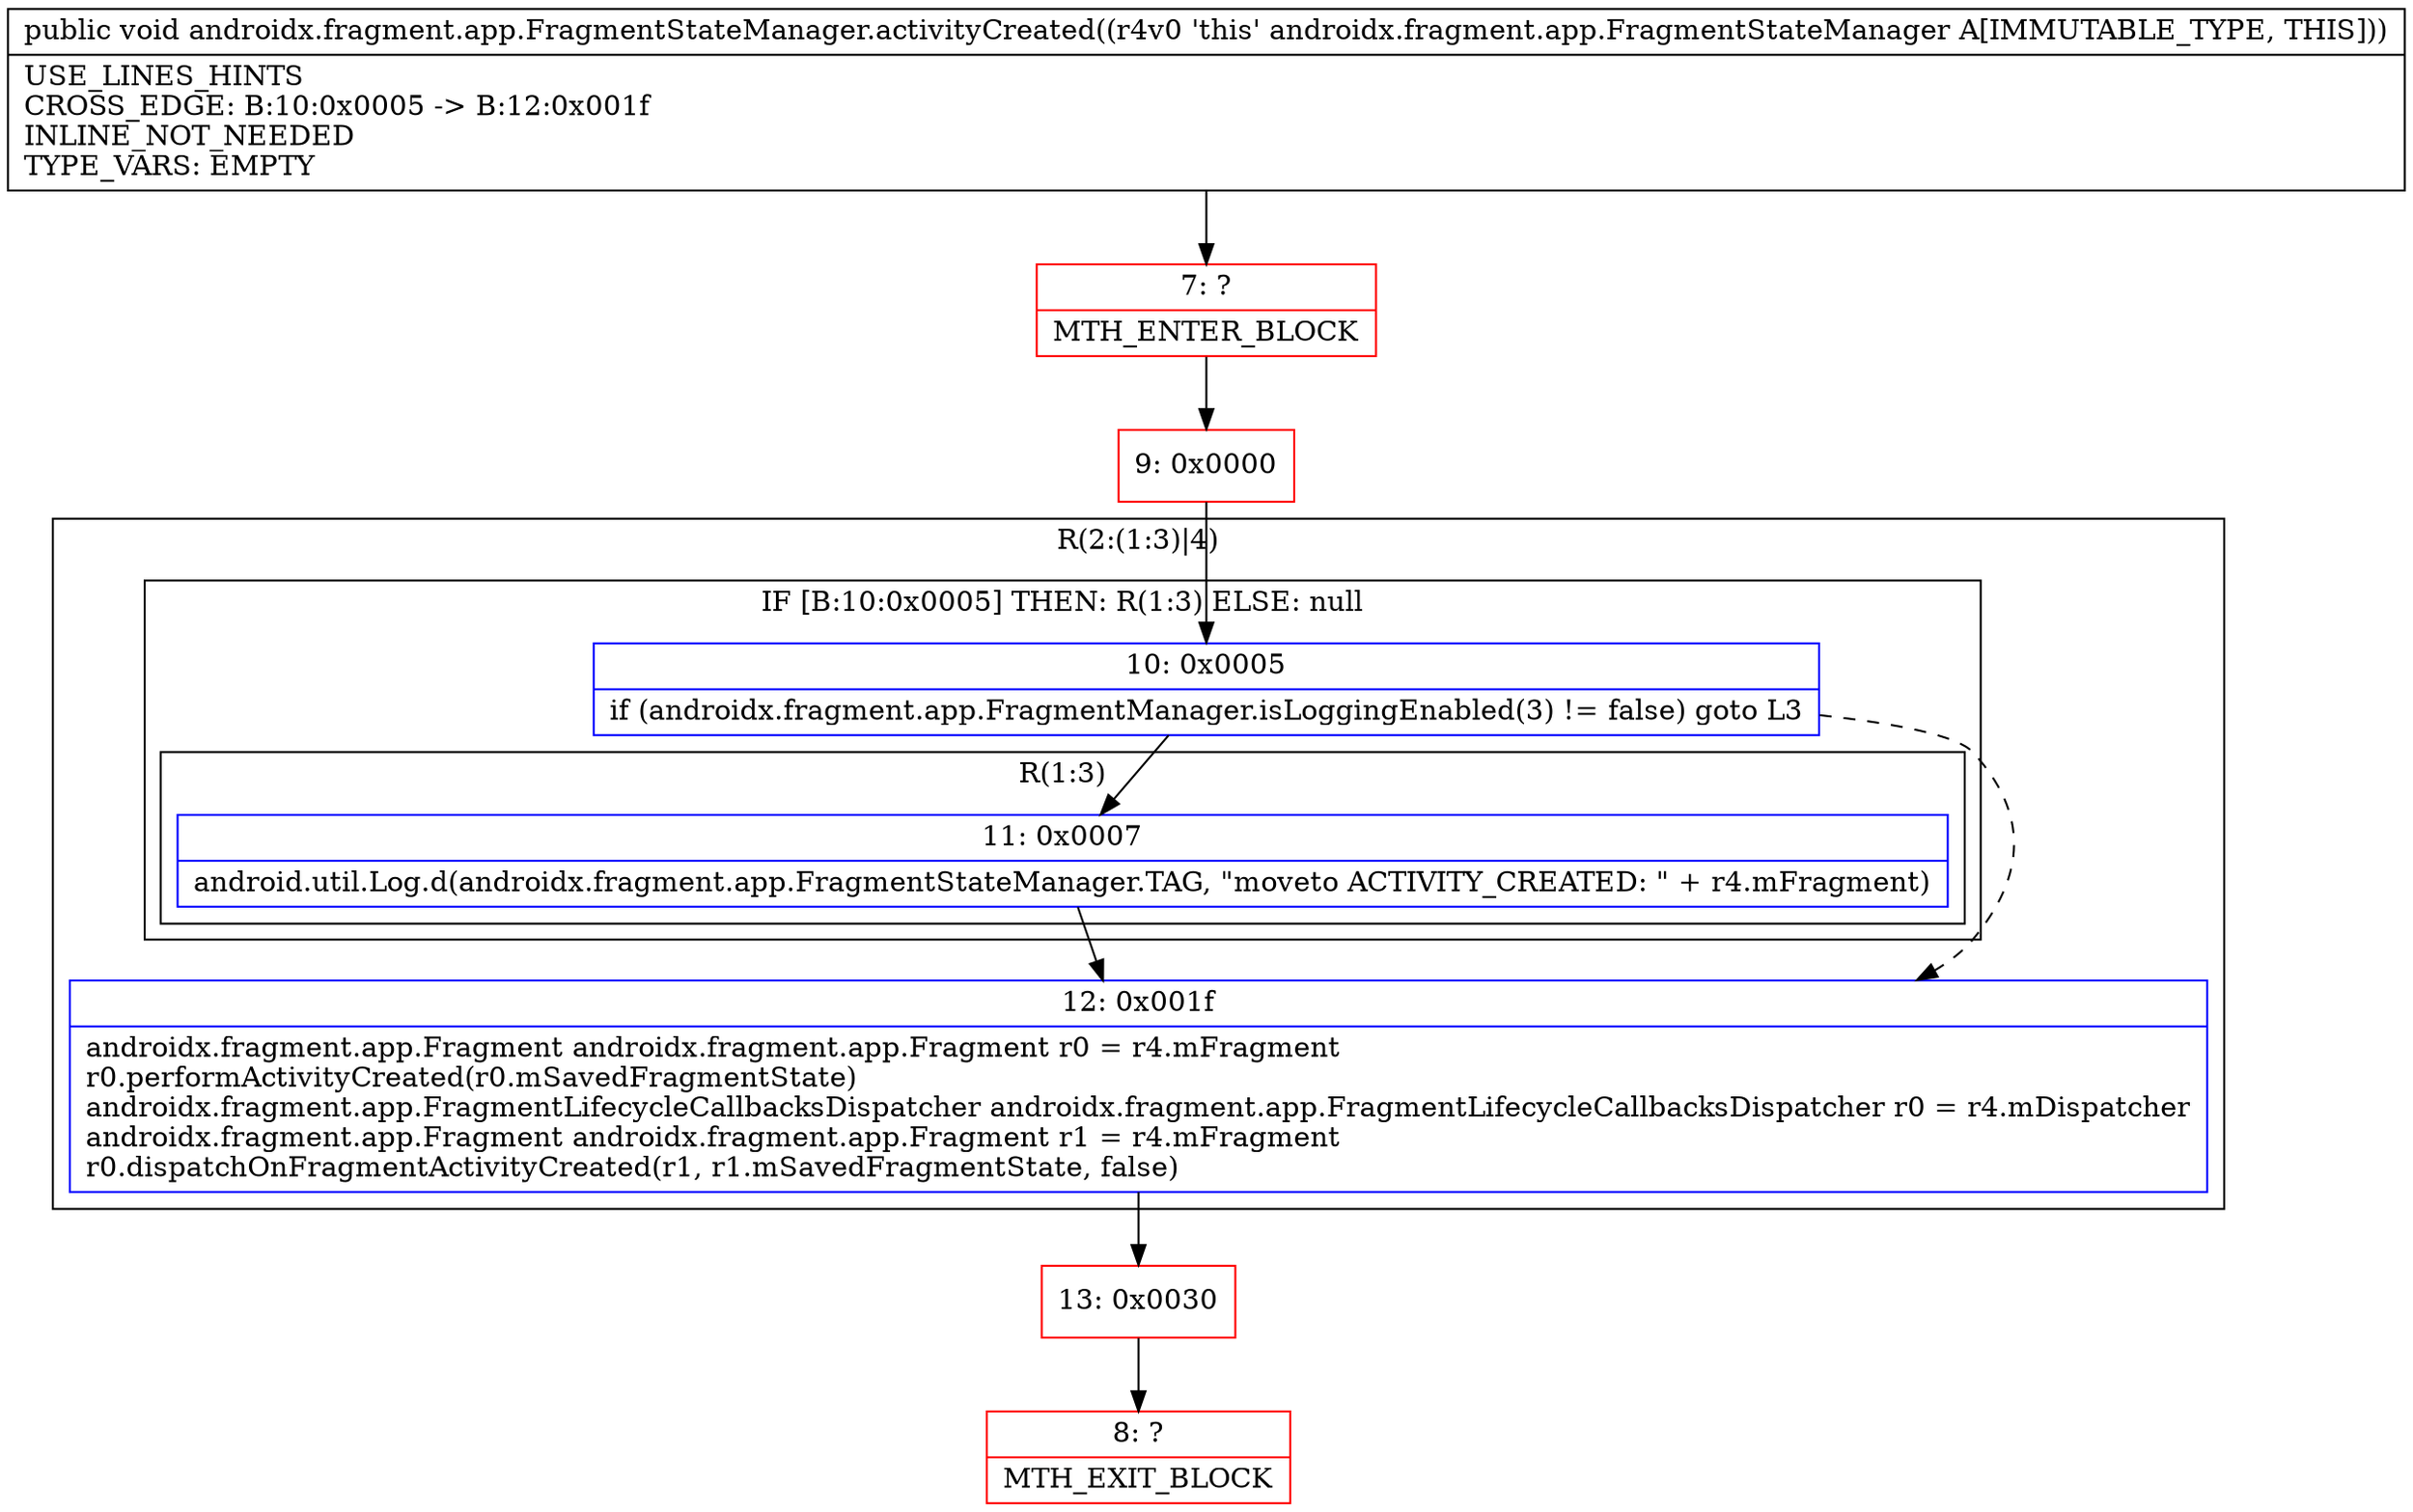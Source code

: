 digraph "CFG forandroidx.fragment.app.FragmentStateManager.activityCreated()V" {
subgraph cluster_Region_174715494 {
label = "R(2:(1:3)|4)";
node [shape=record,color=blue];
subgraph cluster_IfRegion_157908533 {
label = "IF [B:10:0x0005] THEN: R(1:3) ELSE: null";
node [shape=record,color=blue];
Node_10 [shape=record,label="{10\:\ 0x0005|if (androidx.fragment.app.FragmentManager.isLoggingEnabled(3) != false) goto L3\l}"];
subgraph cluster_Region_1710926200 {
label = "R(1:3)";
node [shape=record,color=blue];
Node_11 [shape=record,label="{11\:\ 0x0007|android.util.Log.d(androidx.fragment.app.FragmentStateManager.TAG, \"moveto ACTIVITY_CREATED: \" + r4.mFragment)\l}"];
}
}
Node_12 [shape=record,label="{12\:\ 0x001f|androidx.fragment.app.Fragment androidx.fragment.app.Fragment r0 = r4.mFragment\lr0.performActivityCreated(r0.mSavedFragmentState)\landroidx.fragment.app.FragmentLifecycleCallbacksDispatcher androidx.fragment.app.FragmentLifecycleCallbacksDispatcher r0 = r4.mDispatcher\landroidx.fragment.app.Fragment androidx.fragment.app.Fragment r1 = r4.mFragment\lr0.dispatchOnFragmentActivityCreated(r1, r1.mSavedFragmentState, false)\l}"];
}
Node_7 [shape=record,color=red,label="{7\:\ ?|MTH_ENTER_BLOCK\l}"];
Node_9 [shape=record,color=red,label="{9\:\ 0x0000}"];
Node_13 [shape=record,color=red,label="{13\:\ 0x0030}"];
Node_8 [shape=record,color=red,label="{8\:\ ?|MTH_EXIT_BLOCK\l}"];
MethodNode[shape=record,label="{public void androidx.fragment.app.FragmentStateManager.activityCreated((r4v0 'this' androidx.fragment.app.FragmentStateManager A[IMMUTABLE_TYPE, THIS]))  | USE_LINES_HINTS\lCROSS_EDGE: B:10:0x0005 \-\> B:12:0x001f\lINLINE_NOT_NEEDED\lTYPE_VARS: EMPTY\l}"];
MethodNode -> Node_7;Node_10 -> Node_11;
Node_10 -> Node_12[style=dashed];
Node_11 -> Node_12;
Node_12 -> Node_13;
Node_7 -> Node_9;
Node_9 -> Node_10;
Node_13 -> Node_8;
}

